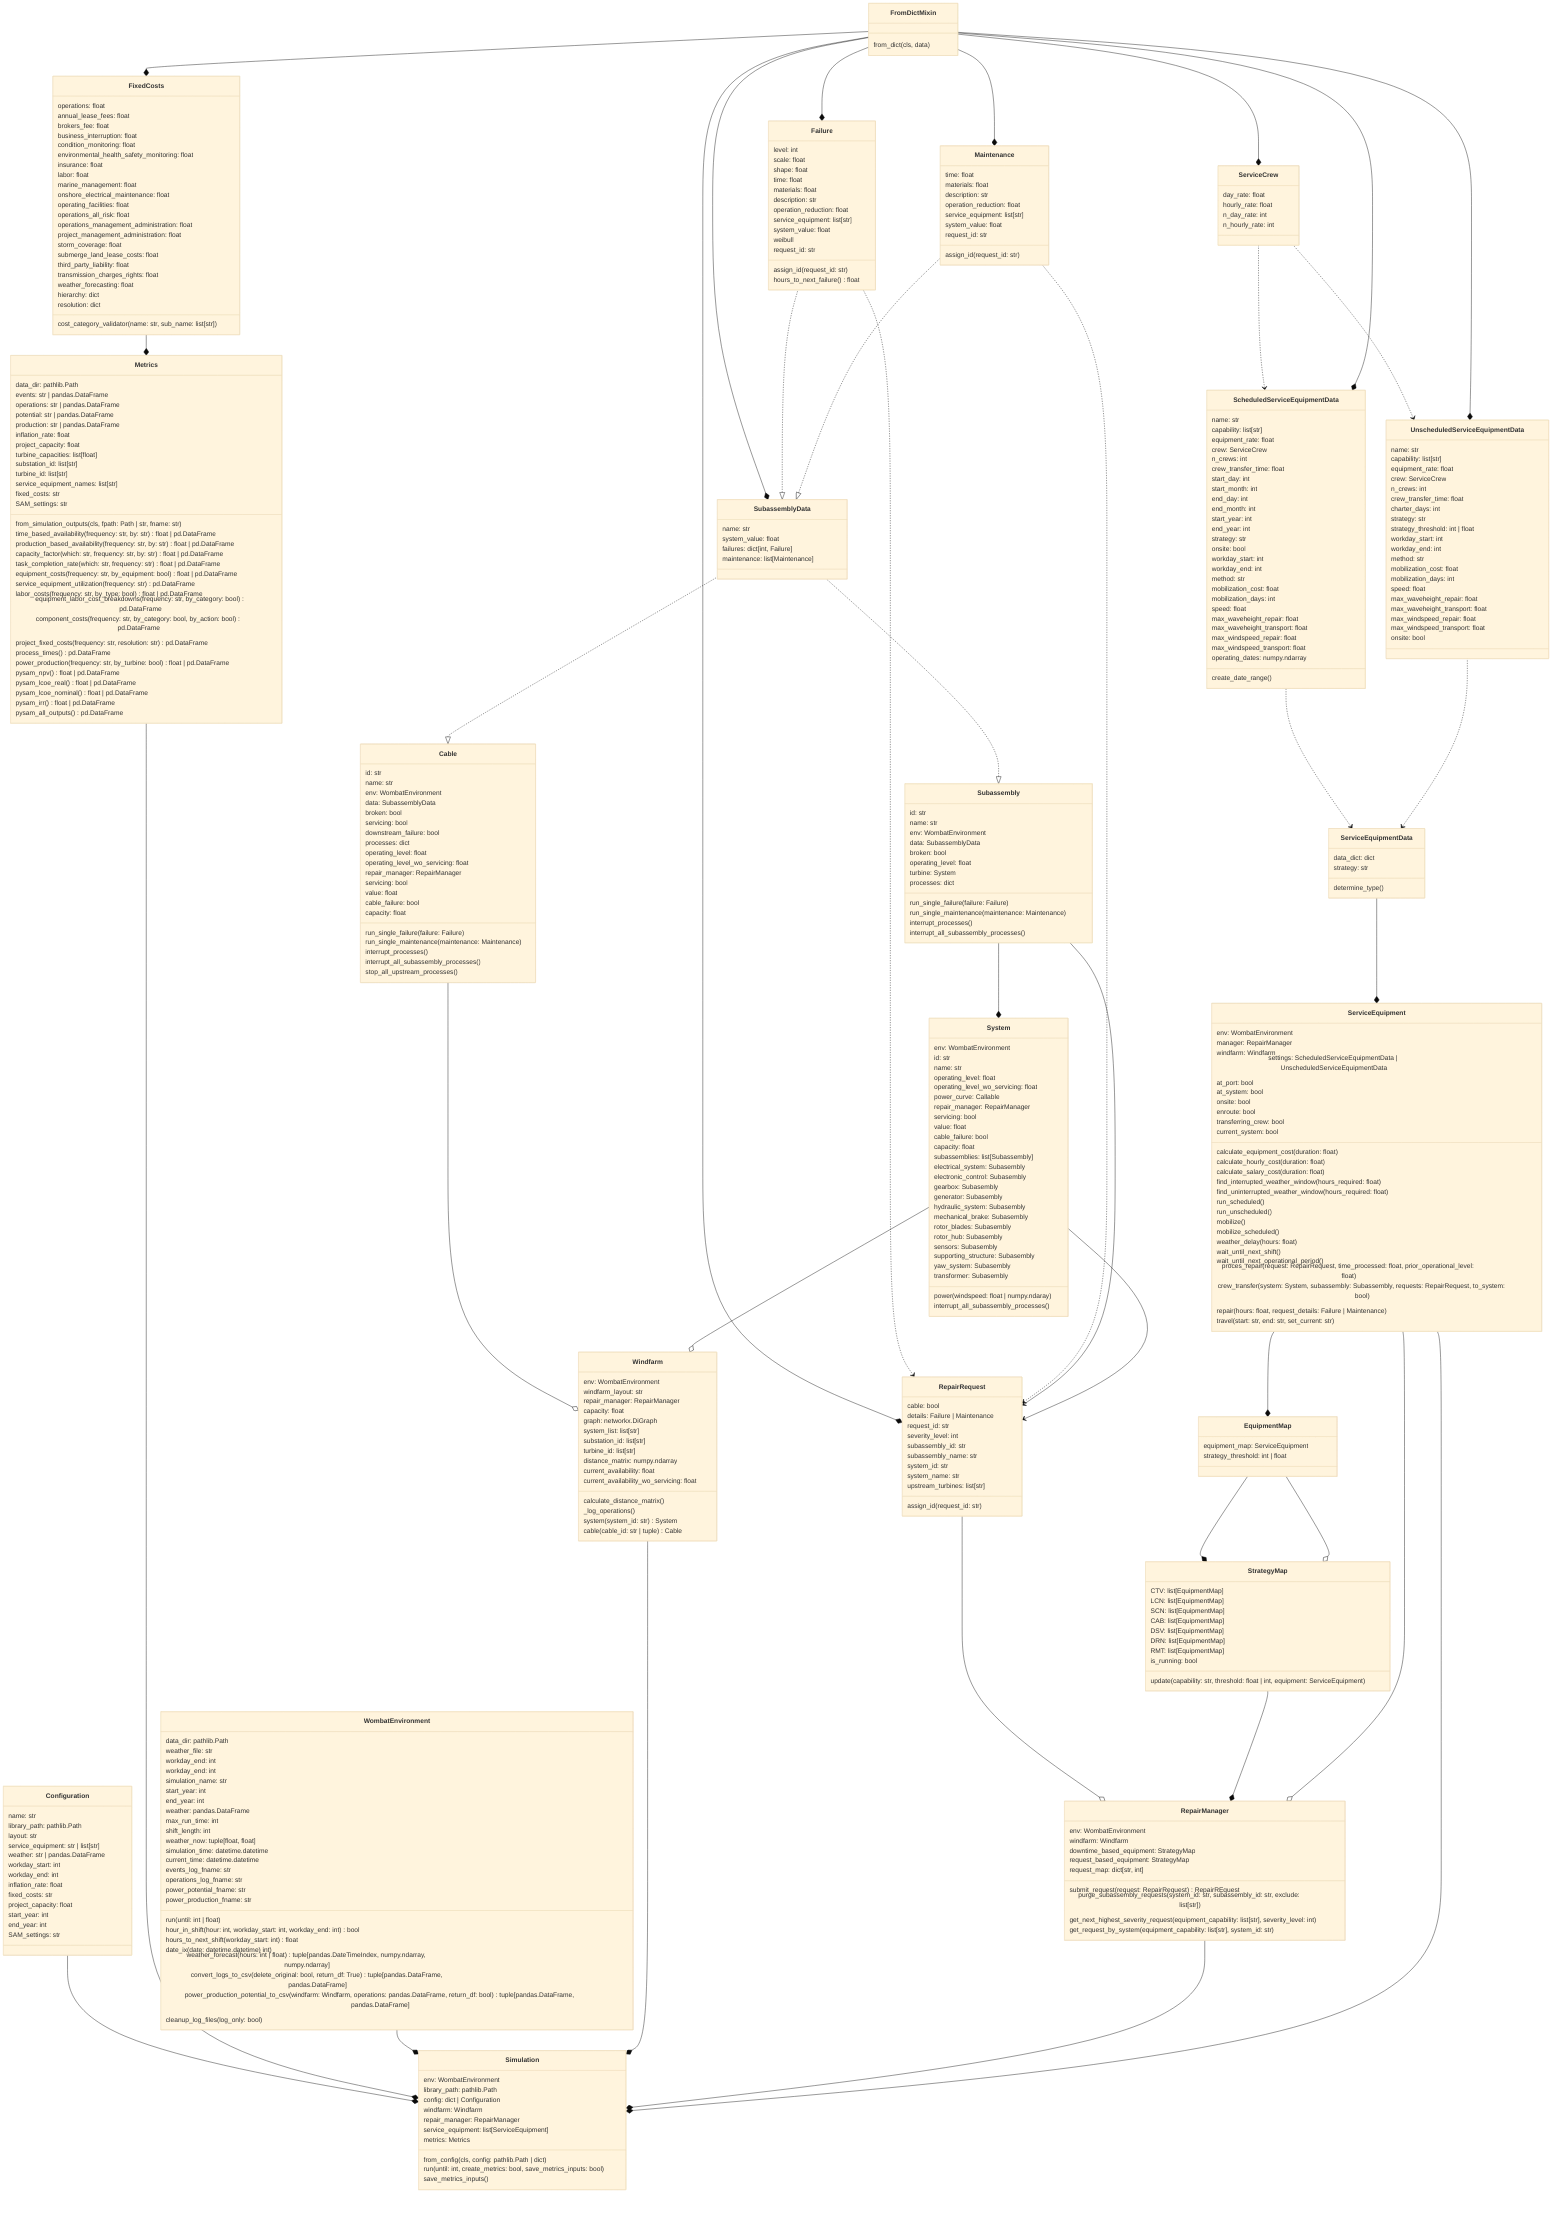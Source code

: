 %%{init: {'theme':'base'}}%%
classDiagram
    direction BT
    class FromDictMixin{
        from_dict(cls, data)
    }
    class Failure{
        level: int
        scale: float
        shape: float
        time: float
        materials: float
        description: str
        operation_reduction: float
        service_equipment: list[str]
        system_value: float
        weibull
        request_id: str
        assign_id(request_id: str)
        hours_to_next_failure() float
    }
    class Maintenance{
        time: float
        materials: float
        description: str
        operation_reduction: float
        service_equipment: list[str]
        system_value: float
        request_id: str
        assign_id(request_id: str)
    }
    class RepairRequest{
        cable: bool
        details: Failure | Maintenance
        request_id: str
        severity_level: int
        subassembly_id: str
        subassembly_name: str
        system_id: str
        system_name: str
        upstream_turbines: list[str]
        assign_id(request_id: str)
    }
    class ServiceEquipmentData{
        data_dict: dict
        strategy: str
        determine_type()
    }
    class ServiceCrew{
        day_rate: float
        hourly_rate: float
        n_day_rate: int
        n_hourly_rate: int
    }
    class ScheduledServiceEquipmentData{
        name: str
        capability: list[str]
        equipment_rate: float
        crew: ServiceCrew
        n_crews: int
        crew_transfer_time: float
        start_day: int
        start_month: int
        end_day: int
        end_month: int
        start_year: int
        end_year: int
        strategy: str
        onsite: bool
        workday_start: int
        workday_end: int
        method: str
        mobilization_cost: float
        mobilization_days: int
        speed: float
        max_waveheight_repair: float
        max_waveheight_transport: float
        max_windspeed_repair: float
        max_windspeed_transport: float
        operating_dates: numpy.ndarray
        create_date_range()
    }
    class UnscheduledServiceEquipmentData{
        name: str
        capability: list[str]
        equipment_rate: float
        crew: ServiceCrew
        n_crews: int
        crew_transfer_time: float
        charter_days: int
        strategy: str
        strategy_threshold: int | float
        workday_start: int
        workday_end: int
        method: str
        mobilization_cost: float
        mobilization_days: int
        speed: float
        max_waveheight_repair: float
        max_waveheight_transport: float
        max_windspeed_repair: float
        max_windspeed_transport: float
        onsite: bool
    }
    class SubassemblyData{
        name: str
        system_value: float
        failures: dict[int, Failure]
        maintenance: list[Maintenance]
    }
    class FixedCosts{
        operations: float
        annual_lease_fees: float
        brokers_fee: float
        business_interruption: float
        condition_monitoring: float
        environmental_health_safety_monitoring: float
        insurance: float
        labor: float
        marine_management: float
        onshore_electrical_maintenance: float
        operating_facilities: float
        operations_all_risk: float
        operations_management_administration: float
        project_management_administration: float
        storm_coverage: float
        submerge_land_lease_costs: float
        third_party_liability: float
        transmission_charges_rights: float
        weather_forecasting: float
        hierarchy: dict
        resolution: dict
        cost_category_validator(name: str, sub_name: list[str])
    }

    class ServiceEquipment{
        env: WombatEnvironment
        manager: RepairManager
        windfarm: Windfarm
        settings: ScheduledServiceEquipmentData | UnscheduledServiceEquipmentData
        at_port: bool
        at_system: bool
        onsite: bool
        enroute: bool
        transferring_crew: bool
        current_system: bool
        calculate_equipment_cost(duration: float)
        calculate_hourly_cost(duration: float)
        calculate_salary_cost(duration: float)
        find_interrupted_weather_window(hours_required: float)
        find_uninterrupted_weather_window(hours_required: float)
        run_scheduled()
        run_unscheduled()
        mobilize()
        mobilize_scheduled()
        weather_delay(hours: float)
        wait_until_next_shift()
        wait_until_next_operational_period()
        proces_repair(request: RepairRequest, time_processed: float, prior_operational_level: float)
        crew_transfer(system: System, subassembly: Subassembly, requests: RepairRequest, to_system: bool)
        repair(hours: float, request_details: Failure | Maintenance)
        travel(start: str, end: str, set_current: str)
    }

    class Windfarm{
        env: WombatEnvironment
        windfarm_layout: str
        repair_manager: RepairManager
        capacity: float
        graph: networkx.DiGraph
        system_list: list[str]
        substation_id: list[str]
        turbine_id: list[str]
        distance_matrix: numpy.ndarray
        current_availability: float
        current_availability_wo_servicing: float

        calculate_distance_matrix()
        _log_operations()
        system(system_id: str) System
        cable(cable_id: str | tuple) Cable
    }
    class System{
        env: WombatEnvironment
        id: str
        name: str
        operating_level: float
        operating_level_wo_servicing: float
        power_curve: Callable
        repair_manager: RepairManager
        servicing: bool
        value: float
        cable_failure: bool
        capacity: float
        subassemblies: list[Subassembly]
        electrical_system: Subasembly
        electronic_control: Subasembly
        gearbox: Subasembly
        generator: Subasembly
        hydraulic_system: Subasembly
        mechanical_brake: Subasembly
        rotor_blades: Subasembly
        rotor_hub: Subasembly
        sensors: Subasembly
        supporting_structure: Subasembly
        yaw_system: Subasembly
        transformer: Subasembly
        power(windspeed: float | numpy.ndaray)
        interrupt_all_subassembly_processes()
    }
    class Subassembly{
        id: str
        name: str
        env: WombatEnvironment
        data: SubassemblyData
        broken: bool
        operating_level: float
        turbine: System
        processes: dict
        run_single_failure(failure: Failure)
        run_single_maintenance(maintenance: Maintenance)
        interrupt_processes()
        interrupt_all_subassembly_processes()
    }
    class Cable{
        id: str
        name: str
        env: WombatEnvironment
        data: SubassemblyData
        broken: bool
        servicing: bool
        downstream_failure: bool
        processes: dict
        operating_level: float
        operating_level_wo_servicing: float
        repair_manager: RepairManager
        servicing: bool
        value: float
        cable_failure: bool
        capacity: float
        run_single_failure(failure: Failure)
        run_single_maintenance(maintenance: Maintenance)
        interrupt_processes()
        interrupt_all_subassembly_processes()
        stop_all_upstream_processes()
    }
    class RepairManager{
        env: WombatEnvironment
        windfarm: Windfarm
        downtime_based_equipment: StrategyMap
        request_based_equipment: StrategyMap
        request_map: dict[str, int]
        submit_request(request: RepairRequest) RepairREquest
        purge_subassembly_requests(system_id: str, subassembly_id: str, exclude: list[str])
        get_next_highest_severity_request(equipment_capability: list[str], severity_level: int)
        get_request_by_system(equipment_capability: list[str], system_id: str)
    }
    class StrategyMap{
        CTV: list[EquipmentMap]
        LCN: list[EquipmentMap]
        SCN: list[EquipmentMap]
        CAB: list[EquipmentMap]
        DSV: list[EquipmentMap]
        DRN: list[EquipmentMap]
        RMT: list[EquipmentMap]
        is_running: bool
        update(capability: str, threshold: float | int, equipment: ServiceEquipment)
    }
    class EquipmentMap{
        equipment_map: ServiceEquipment
        strategy_threshold: int | float
    }

    class WombatEnvironment{
        data_dir: pathlib.Path
        weather_file: str
        workday_end: int
        workday_end: int
        simulation_name: str
        start_year: int
        end_year: int
        weather: pandas.DataFrame
        max_run_time: int
        shift_length: int
        weather_now: tuple[float, float]
        simulation_time: datetime.datetime
        current_time: datetime.datetime
        events_log_fname: str
        operations_log_fname: str
        power_potential_fname: str
        power_production_fname: str
        run(until: int | float)
        hour_in_shift(hour: int, workday_start: int, workday_end: int) bool
        hours_to_next_shift(workday_start: int) float
        date_ix(date: datetime.datetime) int)
        weather_forecast(hours: int | float) tuple[pandas.DateTimeIndex, numpy.ndarray, numpy.ndarray]
        convert_logs_to_csv(delete_original: bool, return_df: True) tuple[pandas.DataFrame, pandas.DataFrame]
        power_production_potential_to_csv(windfarm: Windfarm, operations: pandas.DataFrame, return_df: bool) tuple[pandas.DataFrame, pandas.DataFrame]
        cleanup_log_files(log_only: bool)
    }

    class Simulation{
        env: WombatEnvironment
        library_path: pathlib.Path
        config: dict | Configuration
        windfarm: Windfarm
        repair_manager: RepairManager
        service_equipment: list[ServiceEquipment]
        metrics: Metrics
        from_config(cls, config: pathlib.Path | dict)
        run(until: int, create_metrics: bool, save_metrics_inputs: bool)
        save_metrics_inputs()
    }
    class Configuration{
        name: str
        library_path: pathlib.Path
        layout: str
        service_equipment: str | list[str]
        weather: str | pandas.DataFrame
        workday_start: int
        workday_end: int
        inflation_rate: float
        fixed_costs: str
        project_capacity: float
        start_year: int
        end_year: int
        SAM_settings: str
    }
    class Metrics{
        data_dir: pathlib.Path
        events: str | pandas.DataFrame
        operations: str | pandas.DataFrame
        potential: str | pandas.DataFrame
        production: str | pandas.DataFrame
        inflation_rate: float
        project_capacity: float
        turbine_capacities: list[float]
        substation_id: list[str]
        turbine_id: list[str]
        service_equipment_names: list[str]
        fixed_costs: str
        SAM_settings: str
        from_simulation_outputs(cls, fpath: Path | str, fname: str)
        time_based_availability(frequency: str, by: str) float | pd.DataFrame
        production_based_availability(frequency: str, by: str) float | pd.DataFrame
        capacity_factor(which: str, frequency: str, by: str) float | pd.DataFrame
        task_completion_rate(which: str, frequency: str) float | pd.DataFrame
        equipment_costs(frequency: str, by_equipment: bool)float | pd.DataFrame
        service_equipment_utilization(frequency: str) pd.DataFrame
        labor_costs(frequency: str, by_type: bool) float | pd.DataFrame
        equipment_labor_cost_breakdowns(frequency: str, by_category: bool) pd.DataFrame
        component_costs(frequency: str, by_category: bool, by_action: bool) pd.DataFrame
        project_fixed_costs(frequency: str, resolution: str) pd.DataFrame
        process_times() pd.DataFrame
        power_production(frequency: str, by_turbine: bool) float | pd.DataFrame
        pysam_npv() float | pd.DataFrame
        pysam_lcoe_real() float | pd.DataFrame
        pysam_lcoe_nominal() float | pd.DataFrame
        pysam_irr() float | pd.DataFrame
        pysam_all_outputs() pd.DataFrame
    }

    ScheduledServiceEquipmentData <.. ServiceCrew
    UnscheduledServiceEquipmentData <.. ServiceCrew
    ServiceEquipmentData <.. ScheduledServiceEquipmentData
    ServiceEquipmentData <.. UnscheduledServiceEquipmentData

    Failure *-- FromDictMixin
    Maintenance *-- FromDictMixin
    RepairRequest *-- FromDictMixin
    ServiceCrew *-- FromDictMixin
    ScheduledServiceEquipmentData *-- FromDictMixin
    UnscheduledServiceEquipmentData *-- FromDictMixin
    FixedCosts *-- FromDictMixin
    SubassemblyData *-- FromDictMixin

    ServiceEquipment *-- ServiceEquipmentData

    RepairRequest <.. Failure
    RepairRequest <.. Maintenance
    RepairManager o-- RepairRequest
    StrategyMap *-- EquipmentMap
    RepairManager *-- StrategyMap
    EquipmentMap *-- ServiceEquipment
    StrategyMap o-- EquipmentMap
    RepairManager o-- ServiceEquipment

    RepairRequest <-- Subassembly
    RepairRequest <-- System

    SubassemblyData <|.. Failure
    SubassemblyData <|.. Maintenance
    Cable <|.. SubassemblyData
    Subassembly <|.. SubassemblyData
    System *-- Subassembly
    Windfarm o-- Cable
    Windfarm o-- System

    Metrics *-- FixedCosts

    Simulation *-- Configuration
    Simulation *-- Metrics
    Simulation *-- WombatEnvironment
    Simulation *-- Windfarm
    Simulation *-- RepairManager
    Simulation *-- ServiceEquipment


    %% mmdc -i class_diagram.mmd -o class_diagram.svg
    %% mmdc -i class_diagram.mmd -o class_diagram.png -w 2400 -b transparent